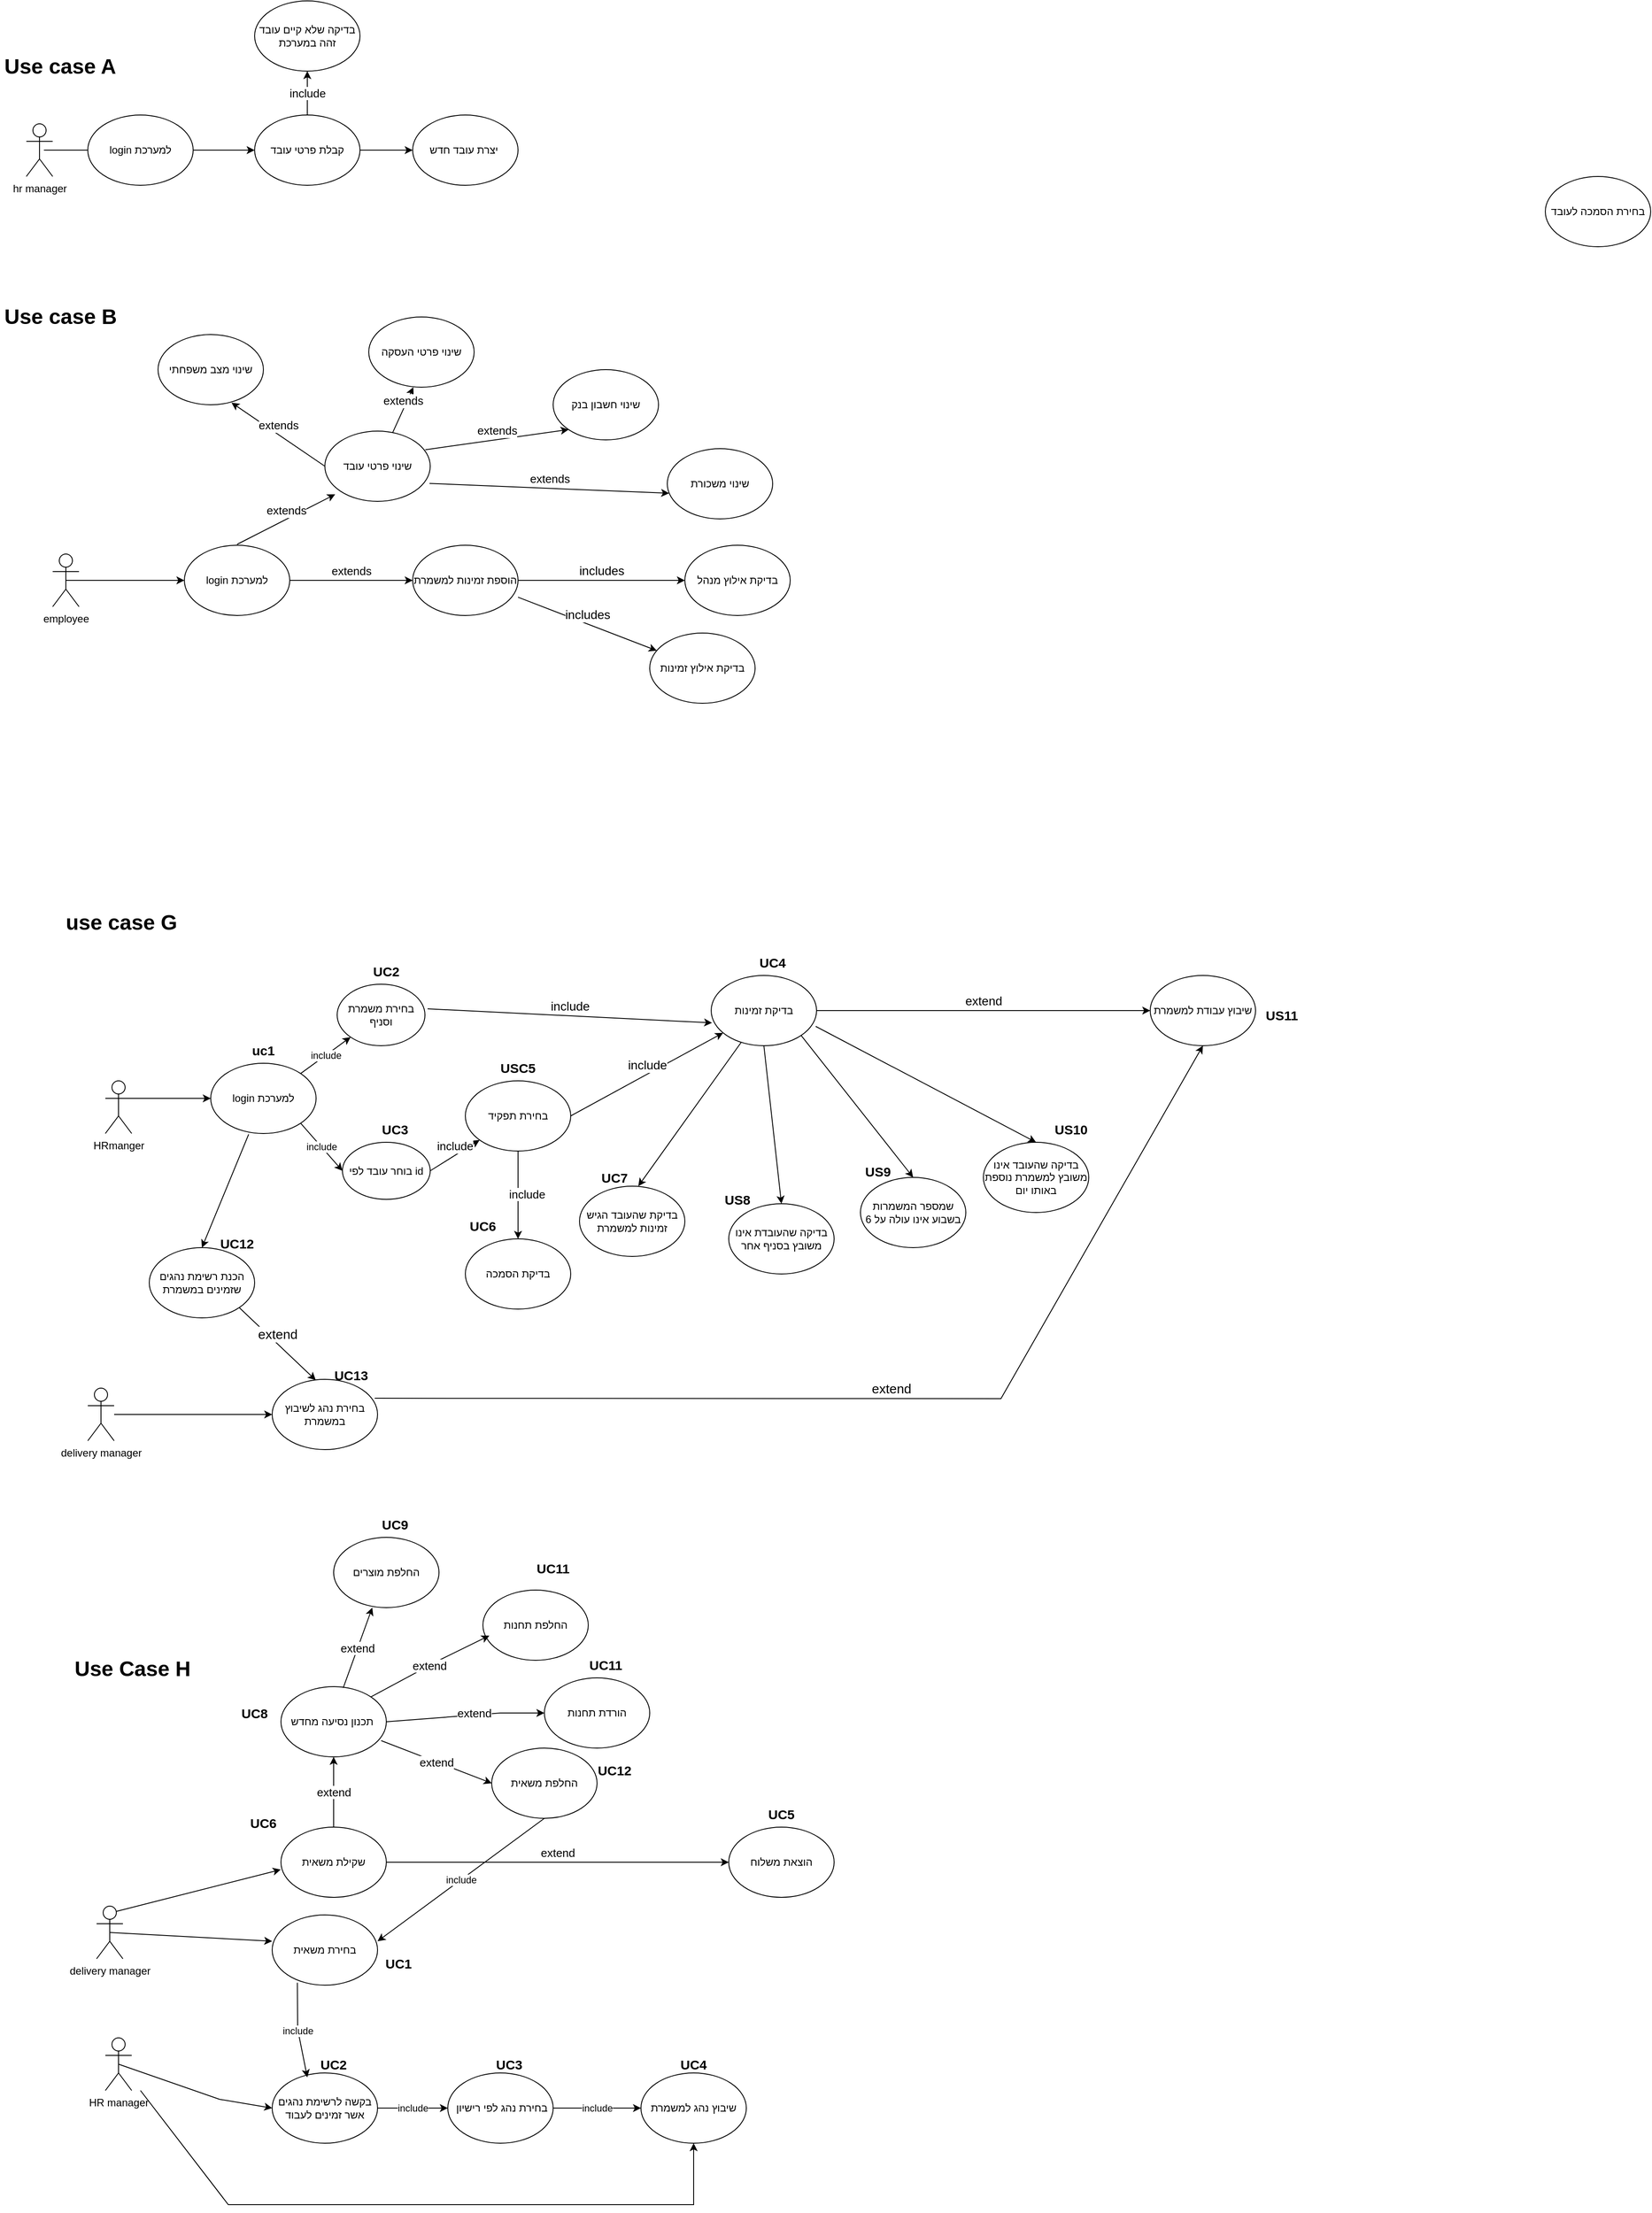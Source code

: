 <mxfile version="21.2.2" type="device">
  <diagram name="‫עמוד-1‬" id="9fCrIvGuDCoZxuhEc6fo">
    <mxGraphModel dx="1290" dy="1750" grid="1" gridSize="10" guides="1" tooltips="1" connect="1" arrows="1" fold="1" page="1" pageScale="1" pageWidth="827" pageHeight="1169" math="0" shadow="0">
      <root>
        <mxCell id="0" />
        <mxCell id="1" parent="0" />
        <mxCell id="LQusZBxUrNY0tpM4PHE5-1" value="HRmanger" style="shape=umlActor;verticalLabelPosition=bottom;verticalAlign=top;html=1;outlineConnect=0;" parent="1" vertex="1">
          <mxGeometry x="120" y="530" width="30" height="60" as="geometry" />
        </mxCell>
        <mxCell id="LQusZBxUrNY0tpM4PHE5-2" value="" style="endArrow=classic;html=1;rounded=0;" parent="1" edge="1">
          <mxGeometry width="50" height="50" relative="1" as="geometry">
            <mxPoint x="140" y="550" as="sourcePoint" />
            <mxPoint x="240" y="550" as="targetPoint" />
          </mxGeometry>
        </mxCell>
        <mxCell id="LQusZBxUrNY0tpM4PHE5-3" value="login למערכת" style="ellipse;whiteSpace=wrap;html=1;" parent="1" vertex="1">
          <mxGeometry x="240" y="510" width="120" height="80" as="geometry" />
        </mxCell>
        <mxCell id="LQusZBxUrNY0tpM4PHE5-5" value="include" style="endArrow=classic;html=1;rounded=0;exitX=1;exitY=1;exitDx=0;exitDy=0;entryX=0;entryY=0.5;entryDx=0;entryDy=0;" parent="1" source="LQusZBxUrNY0tpM4PHE5-3" target="LQusZBxUrNY0tpM4PHE5-8" edge="1">
          <mxGeometry width="50" height="50" relative="1" as="geometry">
            <mxPoint x="460" y="590" as="sourcePoint" />
            <mxPoint x="470" y="550" as="targetPoint" />
          </mxGeometry>
        </mxCell>
        <mxCell id="LQusZBxUrNY0tpM4PHE5-6" value="include" style="endArrow=classic;html=1;rounded=0;exitX=1;exitY=0;exitDx=0;exitDy=0;" parent="1" source="LQusZBxUrNY0tpM4PHE5-3" target="LQusZBxUrNY0tpM4PHE5-7" edge="1">
          <mxGeometry width="50" height="50" relative="1" as="geometry">
            <mxPoint x="342" y="578" as="sourcePoint" />
            <mxPoint x="430" y="630" as="targetPoint" />
          </mxGeometry>
        </mxCell>
        <mxCell id="LQusZBxUrNY0tpM4PHE5-7" value="בחירת משמרת וסניף" style="ellipse;whiteSpace=wrap;html=1;" parent="1" vertex="1">
          <mxGeometry x="384" y="420" width="100" height="70" as="geometry" />
        </mxCell>
        <mxCell id="LQusZBxUrNY0tpM4PHE5-8" value="בוחר עובד לפי id" style="ellipse;whiteSpace=wrap;html=1;" parent="1" vertex="1">
          <mxGeometry x="390" y="600" width="100" height="65" as="geometry" />
        </mxCell>
        <mxCell id="LQusZBxUrNY0tpM4PHE5-11" value="include" style="endArrow=classic;html=1;rounded=0;exitX=1.03;exitY=0.4;exitDx=0;exitDy=0;exitPerimeter=0;entryX=0.008;entryY=0.675;entryDx=0;entryDy=0;entryPerimeter=0;verticalAlign=bottom;fontSize=14;" parent="1" source="LQusZBxUrNY0tpM4PHE5-7" target="LQusZBxUrNY0tpM4PHE5-13" edge="1">
          <mxGeometry x="-0.001" width="50" height="50" relative="1" as="geometry">
            <mxPoint x="580" y="530" as="sourcePoint" />
            <mxPoint x="630" y="490" as="targetPoint" />
            <mxPoint as="offset" />
          </mxGeometry>
        </mxCell>
        <mxCell id="LQusZBxUrNY0tpM4PHE5-13" value="בדיקת זמינות" style="ellipse;whiteSpace=wrap;html=1;" parent="1" vertex="1">
          <mxGeometry x="810" y="410" width="120" height="80" as="geometry" />
        </mxCell>
        <mxCell id="LQusZBxUrNY0tpM4PHE5-16" value="בחירת תפקיד" style="ellipse;whiteSpace=wrap;html=1;" parent="1" vertex="1">
          <mxGeometry x="530" y="530" width="120" height="80" as="geometry" />
        </mxCell>
        <mxCell id="LQusZBxUrNY0tpM4PHE5-17" value="include" style="endArrow=classic;html=1;rounded=0;exitX=0.5;exitY=1;exitDx=0;exitDy=0;entryX=0.5;entryY=0;entryDx=0;entryDy=0;fontSize=13;" parent="1" source="LQusZBxUrNY0tpM4PHE5-16" target="LQusZBxUrNY0tpM4PHE5-18" edge="1">
          <mxGeometry y="10" width="50" height="50" relative="1" as="geometry">
            <mxPoint x="860" y="590" as="sourcePoint" />
            <mxPoint x="930" y="570" as="targetPoint" />
            <mxPoint y="-1" as="offset" />
          </mxGeometry>
        </mxCell>
        <mxCell id="LQusZBxUrNY0tpM4PHE5-18" value="בדיקת הסמכה" style="ellipse;whiteSpace=wrap;html=1;" parent="1" vertex="1">
          <mxGeometry x="530" y="710" width="120" height="80" as="geometry" />
        </mxCell>
        <mxCell id="LQusZBxUrNY0tpM4PHE5-19" value="extend" style="endArrow=classic;html=1;rounded=0;exitX=1;exitY=0.5;exitDx=0;exitDy=0;entryX=0;entryY=0.5;entryDx=0;entryDy=0;fontSize=14;verticalAlign=bottom;" parent="1" source="LQusZBxUrNY0tpM4PHE5-13" target="LQusZBxUrNY0tpM4PHE5-20" edge="1">
          <mxGeometry width="50" height="50" relative="1" as="geometry">
            <mxPoint x="840" y="460" as="sourcePoint" />
            <mxPoint x="1170" y="450" as="targetPoint" />
            <Array as="points">
              <mxPoint x="1070" y="450" />
            </Array>
          </mxGeometry>
        </mxCell>
        <mxCell id="LQusZBxUrNY0tpM4PHE5-20" value="שיבוץ עבודת למשמרת" style="ellipse;whiteSpace=wrap;html=1;" parent="1" vertex="1">
          <mxGeometry x="1310" y="410" width="120" height="80" as="geometry" />
        </mxCell>
        <mxCell id="LQusZBxUrNY0tpM4PHE5-21" value="" style="endArrow=classic;html=1;rounded=0;entryX=0.558;entryY=0;entryDx=0;entryDy=0;entryPerimeter=0;" parent="1" source="LQusZBxUrNY0tpM4PHE5-13" target="LQusZBxUrNY0tpM4PHE5-25" edge="1">
          <mxGeometry width="50" height="50" relative="1" as="geometry">
            <mxPoint x="650" y="500" as="sourcePoint" />
            <mxPoint x="550" y="640" as="targetPoint" />
          </mxGeometry>
        </mxCell>
        <mxCell id="LQusZBxUrNY0tpM4PHE5-22" value="" style="endArrow=classic;html=1;rounded=0;exitX=0.5;exitY=1;exitDx=0;exitDy=0;entryX=0.5;entryY=0;entryDx=0;entryDy=0;" parent="1" source="LQusZBxUrNY0tpM4PHE5-13" target="LQusZBxUrNY0tpM4PHE5-26" edge="1">
          <mxGeometry width="50" height="50" relative="1" as="geometry">
            <mxPoint x="860" y="690" as="sourcePoint" />
            <mxPoint x="670" y="680" as="targetPoint" />
          </mxGeometry>
        </mxCell>
        <mxCell id="LQusZBxUrNY0tpM4PHE5-23" value="" style="endArrow=classic;html=1;rounded=0;exitX=0.992;exitY=0.725;exitDx=0;exitDy=0;entryX=0.5;entryY=0;entryDx=0;entryDy=0;exitPerimeter=0;" parent="1" source="LQusZBxUrNY0tpM4PHE5-13" target="LQusZBxUrNY0tpM4PHE5-28" edge="1">
          <mxGeometry width="50" height="50" relative="1" as="geometry">
            <mxPoint x="860" y="690" as="sourcePoint" />
            <mxPoint x="900" y="640" as="targetPoint" />
          </mxGeometry>
        </mxCell>
        <mxCell id="LQusZBxUrNY0tpM4PHE5-24" value="" style="endArrow=classic;html=1;rounded=0;exitX=1;exitY=1;exitDx=0;exitDy=0;entryX=0.5;entryY=0;entryDx=0;entryDy=0;" parent="1" source="LQusZBxUrNY0tpM4PHE5-13" target="LQusZBxUrNY0tpM4PHE5-27" edge="1">
          <mxGeometry width="50" height="50" relative="1" as="geometry">
            <mxPoint x="860" y="690" as="sourcePoint" />
            <mxPoint x="820" y="670" as="targetPoint" />
          </mxGeometry>
        </mxCell>
        <mxCell id="LQusZBxUrNY0tpM4PHE5-25" value="בדיקת שהעובד הגיש זמינות למשמרת" style="ellipse;whiteSpace=wrap;html=1;" parent="1" vertex="1">
          <mxGeometry x="660" y="650" width="120" height="80" as="geometry" />
        </mxCell>
        <mxCell id="LQusZBxUrNY0tpM4PHE5-26" value="בדיקה שהעובדת אינו משובץ בסניף אחר" style="ellipse;whiteSpace=wrap;html=1;" parent="1" vertex="1">
          <mxGeometry x="830" y="670" width="120" height="80" as="geometry" />
        </mxCell>
        <mxCell id="LQusZBxUrNY0tpM4PHE5-27" value="שמספר המשמרות בשבוע אינו עולה על 6" style="ellipse;whiteSpace=wrap;html=1;" parent="1" vertex="1">
          <mxGeometry x="980" y="640" width="120" height="80" as="geometry" />
        </mxCell>
        <mxCell id="LQusZBxUrNY0tpM4PHE5-28" value="בדיקה שהעובד אינו משובץ למשמרת נוספת באותו יום" style="ellipse;whiteSpace=wrap;html=1;" parent="1" vertex="1">
          <mxGeometry x="1120" y="600" width="120" height="80" as="geometry" />
        </mxCell>
        <mxCell id="LQusZBxUrNY0tpM4PHE5-29" value="include" style="endArrow=classic;html=1;rounded=0;exitX=1;exitY=0.5;exitDx=0;exitDy=0;fontSize=13;verticalAlign=bottom;" parent="1" source="LQusZBxUrNY0tpM4PHE5-8" target="LQusZBxUrNY0tpM4PHE5-16" edge="1">
          <mxGeometry width="50" height="50" relative="1" as="geometry">
            <mxPoint x="510" y="660" as="sourcePoint" />
            <mxPoint x="560" y="610" as="targetPoint" />
          </mxGeometry>
        </mxCell>
        <mxCell id="LQusZBxUrNY0tpM4PHE5-30" value="include" style="endArrow=classic;html=1;rounded=0;exitX=1;exitY=0.5;exitDx=0;exitDy=0;verticalAlign=bottom;fontSize=14;" parent="1" source="LQusZBxUrNY0tpM4PHE5-16" target="LQusZBxUrNY0tpM4PHE5-13" edge="1">
          <mxGeometry x="0.002" width="50" height="50" relative="1" as="geometry">
            <mxPoint x="510" y="660" as="sourcePoint" />
            <mxPoint x="560" y="610" as="targetPoint" />
            <mxPoint as="offset" />
          </mxGeometry>
        </mxCell>
        <mxCell id="LQusZBxUrNY0tpM4PHE5-31" value="delivery manager" style="shape=umlActor;verticalLabelPosition=bottom;verticalAlign=top;html=1;outlineConnect=0;" parent="1" vertex="1">
          <mxGeometry x="100" y="880" width="30" height="60" as="geometry" />
        </mxCell>
        <mxCell id="LQusZBxUrNY0tpM4PHE5-32" value="הכנת רשימת נהגים שזמינים במשמרת" style="ellipse;whiteSpace=wrap;html=1;" parent="1" vertex="1">
          <mxGeometry x="170" y="720" width="120" height="80" as="geometry" />
        </mxCell>
        <mxCell id="LQusZBxUrNY0tpM4PHE5-33" value="" style="endArrow=classic;html=1;rounded=0;entryX=0.5;entryY=0;entryDx=0;entryDy=0;exitX=0.36;exitY=1.012;exitDx=0;exitDy=0;exitPerimeter=0;" parent="1" source="LQusZBxUrNY0tpM4PHE5-3" target="LQusZBxUrNY0tpM4PHE5-32" edge="1">
          <mxGeometry width="50" height="50" relative="1" as="geometry">
            <mxPoint x="440" y="840" as="sourcePoint" />
            <mxPoint x="490" y="790" as="targetPoint" />
          </mxGeometry>
        </mxCell>
        <mxCell id="LQusZBxUrNY0tpM4PHE5-35" value="בחירת נהג לשיבוץ במשמרת" style="ellipse;whiteSpace=wrap;html=1;" parent="1" vertex="1">
          <mxGeometry x="310" y="870" width="120" height="80" as="geometry" />
        </mxCell>
        <mxCell id="LQusZBxUrNY0tpM4PHE5-36" value="" style="endArrow=classic;html=1;rounded=0;entryX=0;entryY=0.5;entryDx=0;entryDy=0;" parent="1" source="LQusZBxUrNY0tpM4PHE5-31" target="LQusZBxUrNY0tpM4PHE5-35" edge="1">
          <mxGeometry width="50" height="50" relative="1" as="geometry">
            <mxPoint x="440" y="820" as="sourcePoint" />
            <mxPoint x="490" y="770" as="targetPoint" />
          </mxGeometry>
        </mxCell>
        <mxCell id="LQusZBxUrNY0tpM4PHE5-37" value="extend" style="endArrow=classic;html=1;rounded=0;exitX=0.973;exitY=0.269;exitDx=0;exitDy=0;exitPerimeter=0;entryX=0.5;entryY=1;entryDx=0;entryDy=0;fontSize=15;verticalAlign=bottom;" parent="1" source="LQusZBxUrNY0tpM4PHE5-35" target="LQusZBxUrNY0tpM4PHE5-20" edge="1">
          <mxGeometry width="50" height="50" relative="1" as="geometry">
            <mxPoint x="440" y="820" as="sourcePoint" />
            <mxPoint x="1210" y="970" as="targetPoint" />
            <Array as="points">
              <mxPoint x="1140" y="892" />
            </Array>
          </mxGeometry>
        </mxCell>
        <mxCell id="LQusZBxUrNY0tpM4PHE5-38" value="extend" style="endArrow=classic;html=1;rounded=0;entryX=0.414;entryY=0.012;entryDx=0;entryDy=0;fontSize=15;verticalAlign=bottom;exitX=1;exitY=1;exitDx=0;exitDy=0;entryPerimeter=0;" parent="1" source="LQusZBxUrNY0tpM4PHE5-32" target="LQusZBxUrNY0tpM4PHE5-35" edge="1">
          <mxGeometry width="50" height="50" relative="1" as="geometry">
            <mxPoint x="230" y="800" as="sourcePoint" />
            <mxPoint x="340" y="770" as="targetPoint" />
          </mxGeometry>
        </mxCell>
        <mxCell id="LQusZBxUrNY0tpM4PHE5-42" value="&lt;h1&gt;use case G&lt;/h1&gt;" style="text;html=1;strokeColor=none;fillColor=none;spacing=5;spacingTop=-20;whiteSpace=wrap;overflow=hidden;rounded=0;" parent="1" vertex="1">
          <mxGeometry x="70" y="330" width="190" height="120" as="geometry" />
        </mxCell>
        <mxCell id="LQusZBxUrNY0tpM4PHE5-44" value="&lt;h1&gt;Use case A&lt;/h1&gt;" style="text;html=1;strokeColor=none;fillColor=none;spacing=5;spacingTop=-20;whiteSpace=wrap;overflow=hidden;rounded=0;" parent="1" vertex="1">
          <mxGeometry y="-645" width="190" height="120" as="geometry" />
        </mxCell>
        <mxCell id="LQusZBxUrNY0tpM4PHE5-45" value="hr manager" style="shape=umlActor;verticalLabelPosition=bottom;verticalAlign=top;html=1;outlineConnect=0;" parent="1" vertex="1">
          <mxGeometry x="30" y="-560" width="30" height="60" as="geometry" />
        </mxCell>
        <mxCell id="LQusZBxUrNY0tpM4PHE5-46" value="" style="endArrow=classic;html=1;rounded=0;" parent="1" edge="1">
          <mxGeometry width="50" height="50" relative="1" as="geometry">
            <mxPoint x="50" y="-530" as="sourcePoint" />
            <mxPoint x="150" y="-530" as="targetPoint" />
          </mxGeometry>
        </mxCell>
        <mxCell id="LQusZBxUrNY0tpM4PHE5-47" value="login למערכת" style="ellipse;whiteSpace=wrap;html=1;" parent="1" vertex="1">
          <mxGeometry x="100" y="-570" width="120" height="80" as="geometry" />
        </mxCell>
        <mxCell id="LQusZBxUrNY0tpM4PHE5-48" value="" style="endArrow=classic;html=1;rounded=0;exitX=1;exitY=0.5;exitDx=0;exitDy=0;entryX=0;entryY=0.5;entryDx=0;entryDy=0;" parent="1" source="LQusZBxUrNY0tpM4PHE5-47" target="LQusZBxUrNY0tpM4PHE5-74" edge="1">
          <mxGeometry width="50" height="50" relative="1" as="geometry">
            <mxPoint x="380" y="-500" as="sourcePoint" />
            <mxPoint x="430" y="-530" as="targetPoint" />
          </mxGeometry>
        </mxCell>
        <mxCell id="LQusZBxUrNY0tpM4PHE5-49" value="יצרת עובד חדש&amp;nbsp;" style="ellipse;whiteSpace=wrap;html=1;" parent="1" vertex="1">
          <mxGeometry x="470" y="-570" width="120" height="80" as="geometry" />
        </mxCell>
        <mxCell id="LQusZBxUrNY0tpM4PHE5-50" value="include" style="endArrow=classic;html=1;rounded=0;exitX=0.5;exitY=0;exitDx=0;exitDy=0;fontSize=13;" parent="1" source="LQusZBxUrNY0tpM4PHE5-74" target="LQusZBxUrNY0tpM4PHE5-51" edge="1">
          <mxGeometry width="50" height="50" relative="1" as="geometry">
            <mxPoint x="380" y="-500" as="sourcePoint" />
            <mxPoint x="430" y="-640" as="targetPoint" />
          </mxGeometry>
        </mxCell>
        <mxCell id="LQusZBxUrNY0tpM4PHE5-51" value="בדיקה שלא קיים עובד זהה במערכת" style="ellipse;whiteSpace=wrap;html=1;" parent="1" vertex="1">
          <mxGeometry x="290" y="-700" width="120" height="80" as="geometry" />
        </mxCell>
        <mxCell id="LQusZBxUrNY0tpM4PHE5-65" value="employee" style="shape=umlActor;verticalLabelPosition=bottom;verticalAlign=top;html=1;outlineConnect=0;" parent="1" vertex="1">
          <mxGeometry x="60" y="-70" width="30" height="60" as="geometry" />
        </mxCell>
        <mxCell id="LQusZBxUrNY0tpM4PHE5-66" value="" style="endArrow=classic;html=1;rounded=0;exitX=0.5;exitY=0.5;exitDx=0;exitDy=0;exitPerimeter=0;entryX=0;entryY=0.5;entryDx=0;entryDy=0;" parent="1" source="LQusZBxUrNY0tpM4PHE5-65" target="LQusZBxUrNY0tpM4PHE5-67" edge="1">
          <mxGeometry width="50" height="50" relative="1" as="geometry">
            <mxPoint x="90" y="10" as="sourcePoint" />
            <mxPoint x="190" y="10" as="targetPoint" />
            <Array as="points" />
          </mxGeometry>
        </mxCell>
        <mxCell id="LQusZBxUrNY0tpM4PHE5-67" value="login למערכת" style="ellipse;whiteSpace=wrap;html=1;" parent="1" vertex="1">
          <mxGeometry x="210" y="-80" width="120" height="80" as="geometry" />
        </mxCell>
        <mxCell id="LQusZBxUrNY0tpM4PHE5-68" value="extends" style="endArrow=classic;html=1;rounded=0;exitX=1;exitY=0.5;exitDx=0;exitDy=0;fontSize=13;verticalAlign=bottom;" parent="1" source="LQusZBxUrNY0tpM4PHE5-67" target="LQusZBxUrNY0tpM4PHE5-69" edge="1">
          <mxGeometry width="50" height="50" relative="1" as="geometry">
            <mxPoint x="450" y="20" as="sourcePoint" />
            <mxPoint x="490" y="-40" as="targetPoint" />
          </mxGeometry>
        </mxCell>
        <mxCell id="LQusZBxUrNY0tpM4PHE5-69" value="הוספת זמינות למשמרת" style="ellipse;whiteSpace=wrap;html=1;" parent="1" vertex="1">
          <mxGeometry x="470" y="-80" width="120" height="80" as="geometry" />
        </mxCell>
        <mxCell id="LQusZBxUrNY0tpM4PHE5-70" value="includes" style="endArrow=classic;html=1;rounded=0;entryX=0;entryY=0.5;entryDx=0;entryDy=0;fontSize=14;horizontal=1;verticalAlign=bottom;exitX=1;exitY=0.5;exitDx=0;exitDy=0;" parent="1" source="LQusZBxUrNY0tpM4PHE5-69" target="LQusZBxUrNY0tpM4PHE5-73" edge="1">
          <mxGeometry width="50" height="50" relative="1" as="geometry">
            <mxPoint x="530" as="sourcePoint" />
            <mxPoint x="530" y="90" as="targetPoint" />
          </mxGeometry>
        </mxCell>
        <mxCell id="LQusZBxUrNY0tpM4PHE5-73" value="בדיקת אילוץ מנהל" style="ellipse;whiteSpace=wrap;html=1;" parent="1" vertex="1">
          <mxGeometry x="780" y="-80" width="120" height="80" as="geometry" />
        </mxCell>
        <mxCell id="LQusZBxUrNY0tpM4PHE5-74" value="קבלת פרטי עובד" style="ellipse;whiteSpace=wrap;html=1;" parent="1" vertex="1">
          <mxGeometry x="290" y="-570" width="120" height="80" as="geometry" />
        </mxCell>
        <mxCell id="LQusZBxUrNY0tpM4PHE5-76" value="" style="endArrow=classic;html=1;rounded=0;exitX=1;exitY=0.5;exitDx=0;exitDy=0;entryX=0;entryY=0.5;entryDx=0;entryDy=0;" parent="1" source="LQusZBxUrNY0tpM4PHE5-74" target="LQusZBxUrNY0tpM4PHE5-49" edge="1">
          <mxGeometry width="50" height="50" relative="1" as="geometry">
            <mxPoint x="530" y="-480" as="sourcePoint" />
            <mxPoint x="580" y="-530" as="targetPoint" />
          </mxGeometry>
        </mxCell>
        <mxCell id="LQusZBxUrNY0tpM4PHE5-82" value="בחירת הסמכה לעובד" style="ellipse;whiteSpace=wrap;html=1;" parent="1" vertex="1">
          <mxGeometry x="1760" y="-500" width="120" height="80" as="geometry" />
        </mxCell>
        <mxCell id="LQusZBxUrNY0tpM4PHE5-85" value="&lt;h1&gt;Use case B&lt;/h1&gt;" style="text;html=1;strokeColor=none;fillColor=none;spacing=5;spacingTop=-20;whiteSpace=wrap;overflow=hidden;rounded=0;" parent="1" vertex="1">
          <mxGeometry y="-360" width="190" height="120" as="geometry" />
        </mxCell>
        <mxCell id="LQusZBxUrNY0tpM4PHE5-86" value="uc1" style="text;html=1;strokeColor=none;fillColor=none;align=center;verticalAlign=middle;whiteSpace=wrap;rounded=0;fontSize=15;fontStyle=1" parent="1" vertex="1">
          <mxGeometry x="270" y="480" width="60" height="30" as="geometry" />
        </mxCell>
        <mxCell id="LQusZBxUrNY0tpM4PHE5-87" value="UC2" style="text;html=1;strokeColor=none;fillColor=none;align=center;verticalAlign=middle;whiteSpace=wrap;rounded=0;fontSize=15;fontStyle=1" parent="1" vertex="1">
          <mxGeometry x="410" y="390" width="60" height="30" as="geometry" />
        </mxCell>
        <mxCell id="LQusZBxUrNY0tpM4PHE5-88" value="UC3" style="text;html=1;strokeColor=none;fillColor=none;align=center;verticalAlign=middle;whiteSpace=wrap;rounded=0;fontSize=15;fontStyle=1" parent="1" vertex="1">
          <mxGeometry x="420" y="570" width="60" height="30" as="geometry" />
        </mxCell>
        <mxCell id="LQusZBxUrNY0tpM4PHE5-89" value="UC4" style="text;html=1;strokeColor=none;fillColor=none;align=center;verticalAlign=middle;whiteSpace=wrap;rounded=0;fontSize=15;fontStyle=1" parent="1" vertex="1">
          <mxGeometry x="850" y="380" width="60" height="30" as="geometry" />
        </mxCell>
        <mxCell id="LQusZBxUrNY0tpM4PHE5-90" value="USC5" style="text;html=1;strokeColor=none;fillColor=none;align=center;verticalAlign=middle;whiteSpace=wrap;rounded=0;fontSize=15;fontStyle=1" parent="1" vertex="1">
          <mxGeometry x="560" y="500" width="60" height="30" as="geometry" />
        </mxCell>
        <mxCell id="LQusZBxUrNY0tpM4PHE5-91" value="UC6" style="text;html=1;strokeColor=none;fillColor=none;align=center;verticalAlign=middle;whiteSpace=wrap;rounded=0;fontSize=15;fontStyle=1" parent="1" vertex="1">
          <mxGeometry x="520" y="680" width="60" height="30" as="geometry" />
        </mxCell>
        <mxCell id="LQusZBxUrNY0tpM4PHE5-92" value="UC7" style="text;html=1;strokeColor=none;fillColor=none;align=center;verticalAlign=middle;whiteSpace=wrap;rounded=0;fontSize=15;fontStyle=1" parent="1" vertex="1">
          <mxGeometry x="670" y="625" width="60" height="30" as="geometry" />
        </mxCell>
        <mxCell id="LQusZBxUrNY0tpM4PHE5-93" value="US8" style="text;html=1;strokeColor=none;fillColor=none;align=center;verticalAlign=middle;whiteSpace=wrap;rounded=0;fontSize=15;fontStyle=1" parent="1" vertex="1">
          <mxGeometry x="810" y="650" width="60" height="30" as="geometry" />
        </mxCell>
        <mxCell id="LQusZBxUrNY0tpM4PHE5-94" value="US9" style="text;html=1;strokeColor=none;fillColor=none;align=center;verticalAlign=middle;whiteSpace=wrap;rounded=0;fontSize=15;fontStyle=1" parent="1" vertex="1">
          <mxGeometry x="970" y="617.5" width="60" height="30" as="geometry" />
        </mxCell>
        <mxCell id="LQusZBxUrNY0tpM4PHE5-95" value="US10" style="text;html=1;strokeColor=none;fillColor=none;align=center;verticalAlign=middle;whiteSpace=wrap;rounded=0;fontSize=15;fontStyle=1" parent="1" vertex="1">
          <mxGeometry x="1190" y="570" width="60" height="30" as="geometry" />
        </mxCell>
        <mxCell id="LQusZBxUrNY0tpM4PHE5-96" value="US11" style="text;html=1;strokeColor=none;fillColor=none;align=center;verticalAlign=middle;whiteSpace=wrap;rounded=0;fontSize=15;fontStyle=1" parent="1" vertex="1">
          <mxGeometry x="1430" y="440" width="60" height="30" as="geometry" />
        </mxCell>
        <mxCell id="LQusZBxUrNY0tpM4PHE5-97" value="UC12" style="text;html=1;strokeColor=none;fillColor=none;align=center;verticalAlign=middle;whiteSpace=wrap;rounded=0;fontSize=15;fontStyle=1" parent="1" vertex="1">
          <mxGeometry x="240" y="700" width="60" height="30" as="geometry" />
        </mxCell>
        <mxCell id="LQusZBxUrNY0tpM4PHE5-98" value="UC13" style="text;html=1;strokeColor=none;fillColor=none;align=center;verticalAlign=middle;whiteSpace=wrap;rounded=0;fontSize=15;fontStyle=1" parent="1" vertex="1">
          <mxGeometry x="370" y="850" width="60" height="30" as="geometry" />
        </mxCell>
        <mxCell id="LQusZBxUrNY0tpM4PHE5-99" value="&lt;h1&gt;Use Case H&lt;/h1&gt;" style="text;html=1;strokeColor=none;fillColor=none;spacing=5;spacingTop=-20;whiteSpace=wrap;overflow=hidden;rounded=0;" parent="1" vertex="1">
          <mxGeometry x="80" y="1180" width="190" height="120" as="geometry" />
        </mxCell>
        <mxCell id="LQusZBxUrNY0tpM4PHE5-100" value="delivery manager" style="shape=umlActor;verticalLabelPosition=bottom;verticalAlign=top;html=1;outlineConnect=0;" parent="1" vertex="1">
          <mxGeometry x="110" y="1470" width="30" height="60" as="geometry" />
        </mxCell>
        <mxCell id="LQusZBxUrNY0tpM4PHE5-102" value="" style="endArrow=classic;html=1;rounded=0;exitX=0.5;exitY=0.5;exitDx=0;exitDy=0;exitPerimeter=0;entryX=0;entryY=0.375;entryDx=0;entryDy=0;entryPerimeter=0;" parent="1" source="LQusZBxUrNY0tpM4PHE5-100" target="LQusZBxUrNY0tpM4PHE5-104" edge="1">
          <mxGeometry width="50" height="50" relative="1" as="geometry">
            <mxPoint x="160" y="1260" as="sourcePoint" />
            <mxPoint x="230" y="1200" as="targetPoint" />
          </mxGeometry>
        </mxCell>
        <mxCell id="LQusZBxUrNY0tpM4PHE5-103" value="" style="endArrow=classic;html=1;rounded=0;exitX=0.75;exitY=0.1;exitDx=0;exitDy=0;exitPerimeter=0;entryX=-0.002;entryY=0.605;entryDx=0;entryDy=0;entryPerimeter=0;" parent="1" source="LQusZBxUrNY0tpM4PHE5-100" target="LQusZBxUrNY0tpM4PHE5-105" edge="1">
          <mxGeometry width="50" height="50" relative="1" as="geometry">
            <mxPoint x="160" y="1260" as="sourcePoint" />
            <mxPoint x="290" y="1100" as="targetPoint" />
          </mxGeometry>
        </mxCell>
        <mxCell id="LQusZBxUrNY0tpM4PHE5-104" value="בחירת משאית" style="ellipse;whiteSpace=wrap;html=1;" parent="1" vertex="1">
          <mxGeometry x="310" y="1480" width="120" height="80" as="geometry" />
        </mxCell>
        <mxCell id="LQusZBxUrNY0tpM4PHE5-105" value="שקילת משאית" style="ellipse;whiteSpace=wrap;html=1;" parent="1" vertex="1">
          <mxGeometry x="320" y="1380" width="120" height="80" as="geometry" />
        </mxCell>
        <mxCell id="LQusZBxUrNY0tpM4PHE5-106" value="extend" style="endArrow=classic;html=1;rounded=0;exitX=1;exitY=0.5;exitDx=0;exitDy=0;fontSize=13;verticalAlign=bottom;" parent="1" source="LQusZBxUrNY0tpM4PHE5-105" target="LQusZBxUrNY0tpM4PHE5-107" edge="1">
          <mxGeometry width="50" height="50" relative="1" as="geometry">
            <mxPoint x="460" y="1380" as="sourcePoint" />
            <mxPoint x="710" y="1250" as="targetPoint" />
          </mxGeometry>
        </mxCell>
        <mxCell id="LQusZBxUrNY0tpM4PHE5-107" value="הוצאת משלוח" style="ellipse;whiteSpace=wrap;html=1;" parent="1" vertex="1">
          <mxGeometry x="830" y="1380" width="120" height="80" as="geometry" />
        </mxCell>
        <mxCell id="LQusZBxUrNY0tpM4PHE5-108" value="extend" style="endArrow=classic;html=1;rounded=0;exitX=0.5;exitY=0;exitDx=0;exitDy=0;fontSize=13;" parent="1" source="LQusZBxUrNY0tpM4PHE5-105" target="LQusZBxUrNY0tpM4PHE5-109" edge="1">
          <mxGeometry width="50" height="50" relative="1" as="geometry">
            <mxPoint x="460" y="1380" as="sourcePoint" />
            <mxPoint x="430" y="1290" as="targetPoint" />
          </mxGeometry>
        </mxCell>
        <mxCell id="LQusZBxUrNY0tpM4PHE5-109" value="תכנון נסיעה מחדש&amp;nbsp;" style="ellipse;whiteSpace=wrap;html=1;" parent="1" vertex="1">
          <mxGeometry x="320" y="1220" width="120" height="80" as="geometry" />
        </mxCell>
        <mxCell id="LQusZBxUrNY0tpM4PHE5-110" value="extend" style="endArrow=classic;html=1;rounded=0;entryX=0;entryY=0.5;entryDx=0;entryDy=0;exitX=0.951;exitY=0.769;exitDx=0;exitDy=0;exitPerimeter=0;fontSize=13;" parent="1" source="LQusZBxUrNY0tpM4PHE5-109" target="LQusZBxUrNY0tpM4PHE5-112" edge="1">
          <mxGeometry width="50" height="50" relative="1" as="geometry">
            <mxPoint x="420" y="1270" as="sourcePoint" />
            <mxPoint x="610" y="1330" as="targetPoint" />
          </mxGeometry>
        </mxCell>
        <mxCell id="LQusZBxUrNY0tpM4PHE5-111" value="extend" style="endArrow=classic;html=1;rounded=0;exitX=1;exitY=0.5;exitDx=0;exitDy=0;fontSize=13;" parent="1" source="LQusZBxUrNY0tpM4PHE5-109" edge="1">
          <mxGeometry x="0.114" y="2" width="50" height="50" relative="1" as="geometry">
            <mxPoint x="460" y="1380" as="sourcePoint" />
            <mxPoint x="620" y="1250" as="targetPoint" />
            <Array as="points">
              <mxPoint x="570" y="1250" />
            </Array>
            <mxPoint as="offset" />
          </mxGeometry>
        </mxCell>
        <mxCell id="LQusZBxUrNY0tpM4PHE5-112" value="החלפת משאית" style="ellipse;whiteSpace=wrap;html=1;" parent="1" vertex="1">
          <mxGeometry x="560" y="1290" width="120" height="80" as="geometry" />
        </mxCell>
        <mxCell id="LQusZBxUrNY0tpM4PHE5-113" value="הורדת תחנות" style="ellipse;whiteSpace=wrap;html=1;" parent="1" vertex="1">
          <mxGeometry x="620" y="1210" width="120" height="80" as="geometry" />
        </mxCell>
        <mxCell id="LQusZBxUrNY0tpM4PHE5-114" value="החלפת תחנות" style="ellipse;whiteSpace=wrap;html=1;" parent="1" vertex="1">
          <mxGeometry x="550" y="1110" width="120" height="80" as="geometry" />
        </mxCell>
        <mxCell id="LQusZBxUrNY0tpM4PHE5-115" value="החלפת מוצרים" style="ellipse;whiteSpace=wrap;html=1;" parent="1" vertex="1">
          <mxGeometry x="380" y="1050" width="120" height="80" as="geometry" />
        </mxCell>
        <mxCell id="LQusZBxUrNY0tpM4PHE5-116" value="extend" style="endArrow=classic;html=1;rounded=0;exitX=0.591;exitY=0.017;exitDx=0;exitDy=0;exitPerimeter=0;fontSize=13;" parent="1" source="LQusZBxUrNY0tpM4PHE5-109" edge="1">
          <mxGeometry width="50" height="50" relative="1" as="geometry">
            <mxPoint x="374" y="1180" as="sourcePoint" />
            <mxPoint x="424" y="1130" as="targetPoint" />
          </mxGeometry>
        </mxCell>
        <mxCell id="LQusZBxUrNY0tpM4PHE5-117" value="extend" style="endArrow=classic;html=1;rounded=0;exitX=1;exitY=0;exitDx=0;exitDy=0;entryX=0.061;entryY=0.774;entryDx=0;entryDy=0;entryPerimeter=0;fontSize=13;" parent="1" source="LQusZBxUrNY0tpM4PHE5-109" edge="1">
          <mxGeometry width="50" height="50" relative="1" as="geometry">
            <mxPoint x="460" y="1380" as="sourcePoint" />
            <mxPoint x="557.32" y="1161.92" as="targetPoint" />
            <Array as="points">
              <mxPoint x="500" y="1190" />
            </Array>
          </mxGeometry>
        </mxCell>
        <mxCell id="LQusZBxUrNY0tpM4PHE5-121" value="בקשה לרשימת נהגים אשר זמינים לעבוד" style="ellipse;whiteSpace=wrap;html=1;" parent="1" vertex="1">
          <mxGeometry x="310" y="1660" width="120" height="80" as="geometry" />
        </mxCell>
        <mxCell id="LQusZBxUrNY0tpM4PHE5-123" value="include" style="endArrow=classic;html=1;rounded=0;exitX=1;exitY=0.5;exitDx=0;exitDy=0;" parent="1" source="LQusZBxUrNY0tpM4PHE5-121" target="LQusZBxUrNY0tpM4PHE5-124" edge="1">
          <mxGeometry width="50" height="50" relative="1" as="geometry">
            <mxPoint x="460" y="1720" as="sourcePoint" />
            <mxPoint x="540" y="1700" as="targetPoint" />
          </mxGeometry>
        </mxCell>
        <mxCell id="LQusZBxUrNY0tpM4PHE5-124" value="&amp;nbsp;בחירת נהג לפי רישיון" style="ellipse;whiteSpace=wrap;html=1;" parent="1" vertex="1">
          <mxGeometry x="510" y="1660" width="120" height="80" as="geometry" />
        </mxCell>
        <mxCell id="LQusZBxUrNY0tpM4PHE5-125" value="שיבוץ נהג למשמרת" style="ellipse;whiteSpace=wrap;html=1;" parent="1" vertex="1">
          <mxGeometry x="730" y="1660" width="120" height="80" as="geometry" />
        </mxCell>
        <mxCell id="LQusZBxUrNY0tpM4PHE5-126" value="include" style="endArrow=classic;html=1;rounded=0;exitX=1;exitY=0.5;exitDx=0;exitDy=0;entryX=0;entryY=0.5;entryDx=0;entryDy=0;" parent="1" source="LQusZBxUrNY0tpM4PHE5-124" target="LQusZBxUrNY0tpM4PHE5-125" edge="1">
          <mxGeometry width="50" height="50" relative="1" as="geometry">
            <mxPoint x="460" y="1720" as="sourcePoint" />
            <mxPoint x="510" y="1670" as="targetPoint" />
          </mxGeometry>
        </mxCell>
        <mxCell id="LQusZBxUrNY0tpM4PHE5-127" value="HR manager" style="shape=umlActor;verticalLabelPosition=bottom;verticalAlign=top;html=1;outlineConnect=0;" parent="1" vertex="1">
          <mxGeometry x="120" y="1620" width="30" height="60" as="geometry" />
        </mxCell>
        <mxCell id="LQusZBxUrNY0tpM4PHE5-128" value="" style="endArrow=classic;html=1;rounded=0;entryX=0;entryY=0.5;entryDx=0;entryDy=0;exitX=0.5;exitY=0.5;exitDx=0;exitDy=0;exitPerimeter=0;" parent="1" source="LQusZBxUrNY0tpM4PHE5-127" target="LQusZBxUrNY0tpM4PHE5-121" edge="1">
          <mxGeometry width="50" height="50" relative="1" as="geometry">
            <mxPoint x="460" y="1550" as="sourcePoint" />
            <mxPoint x="510" y="1500" as="targetPoint" />
            <Array as="points">
              <mxPoint x="250" y="1690" />
            </Array>
          </mxGeometry>
        </mxCell>
        <mxCell id="LQusZBxUrNY0tpM4PHE5-129" value="" style="endArrow=classic;html=1;rounded=0;entryX=0.5;entryY=1;entryDx=0;entryDy=0;" parent="1" target="LQusZBxUrNY0tpM4PHE5-125" edge="1">
          <mxGeometry width="50" height="50" relative="1" as="geometry">
            <mxPoint x="160" y="1680" as="sourcePoint" />
            <mxPoint x="510" y="1500" as="targetPoint" />
            <Array as="points">
              <mxPoint x="260" y="1810" />
              <mxPoint x="790" y="1810" />
            </Array>
          </mxGeometry>
        </mxCell>
        <mxCell id="LQusZBxUrNY0tpM4PHE5-136" value="UC8" style="text;html=1;strokeColor=none;fillColor=none;align=center;verticalAlign=middle;whiteSpace=wrap;rounded=0;fontSize=15;fontStyle=1" parent="1" vertex="1">
          <mxGeometry x="260" y="1235" width="60" height="30" as="geometry" />
        </mxCell>
        <mxCell id="LQusZBxUrNY0tpM4PHE5-138" value="UC9" style="text;html=1;strokeColor=none;fillColor=none;align=center;verticalAlign=middle;whiteSpace=wrap;rounded=0;fontSize=15;fontStyle=1" parent="1" vertex="1">
          <mxGeometry x="420" y="1020" width="60" height="30" as="geometry" />
        </mxCell>
        <mxCell id="LQusZBxUrNY0tpM4PHE5-139" value="UC11" style="text;html=1;strokeColor=none;fillColor=none;align=center;verticalAlign=middle;whiteSpace=wrap;rounded=0;fontSize=15;fontStyle=1" parent="1" vertex="1">
          <mxGeometry x="600" y="1070" width="60" height="30" as="geometry" />
        </mxCell>
        <mxCell id="LQusZBxUrNY0tpM4PHE5-140" value="UC11" style="text;html=1;strokeColor=none;fillColor=none;align=center;verticalAlign=middle;whiteSpace=wrap;rounded=0;fontSize=15;fontStyle=1" parent="1" vertex="1">
          <mxGeometry x="660" y="1180" width="60" height="30" as="geometry" />
        </mxCell>
        <mxCell id="LQusZBxUrNY0tpM4PHE5-141" value="UC12" style="text;html=1;strokeColor=none;fillColor=none;align=center;verticalAlign=middle;whiteSpace=wrap;rounded=0;fontSize=15;fontStyle=1" parent="1" vertex="1">
          <mxGeometry x="670" y="1300" width="60" height="30" as="geometry" />
        </mxCell>
        <mxCell id="LQusZBxUrNY0tpM4PHE5-142" value="UC6" style="text;html=1;strokeColor=none;fillColor=none;align=center;verticalAlign=middle;whiteSpace=wrap;rounded=0;fontSize=15;fontStyle=1" parent="1" vertex="1">
          <mxGeometry x="270" y="1360" width="60" height="30" as="geometry" />
        </mxCell>
        <mxCell id="LQusZBxUrNY0tpM4PHE5-143" value="UC5" style="text;html=1;strokeColor=none;fillColor=none;align=center;verticalAlign=middle;whiteSpace=wrap;rounded=0;fontSize=15;fontStyle=1" parent="1" vertex="1">
          <mxGeometry x="860" y="1350" width="60" height="30" as="geometry" />
        </mxCell>
        <mxCell id="LQusZBxUrNY0tpM4PHE5-144" value="UC1" style="text;html=1;strokeColor=none;fillColor=none;align=center;verticalAlign=middle;whiteSpace=wrap;rounded=0;fontSize=15;fontStyle=1" parent="1" vertex="1">
          <mxGeometry x="424" y="1520" width="60" height="30" as="geometry" />
        </mxCell>
        <mxCell id="LQusZBxUrNY0tpM4PHE5-146" value="UC3" style="text;html=1;strokeColor=none;fillColor=none;align=center;verticalAlign=middle;whiteSpace=wrap;rounded=0;fontSize=15;fontStyle=1" parent="1" vertex="1">
          <mxGeometry x="550" y="1635" width="60" height="30" as="geometry" />
        </mxCell>
        <mxCell id="LQusZBxUrNY0tpM4PHE5-147" value="UC2" style="text;html=1;strokeColor=none;fillColor=none;align=center;verticalAlign=middle;whiteSpace=wrap;rounded=0;fontSize=15;fontStyle=1" parent="1" vertex="1">
          <mxGeometry x="350" y="1635" width="60" height="30" as="geometry" />
        </mxCell>
        <mxCell id="LQusZBxUrNY0tpM4PHE5-148" value="UC4" style="text;html=1;strokeColor=none;fillColor=none;align=center;verticalAlign=middle;whiteSpace=wrap;rounded=0;fontSize=15;fontStyle=1" parent="1" vertex="1">
          <mxGeometry x="760" y="1635" width="60" height="30" as="geometry" />
        </mxCell>
        <mxCell id="uabKmT365Pd-j0PNxJrj-1" value="include" style="endArrow=classic;html=1;rounded=0;entryX=0;entryY=1;entryDx=0;entryDy=0;exitX=0.239;exitY=0.966;exitDx=0;exitDy=0;exitPerimeter=0;" parent="1" source="LQusZBxUrNY0tpM4PHE5-104" target="LQusZBxUrNY0tpM4PHE5-147" edge="1">
          <mxGeometry width="50" height="50" relative="1" as="geometry">
            <mxPoint x="640" y="1710" as="sourcePoint" />
            <mxPoint x="740" y="1710" as="targetPoint" />
            <Array as="points">
              <mxPoint x="339" y="1610" />
            </Array>
          </mxGeometry>
        </mxCell>
        <mxCell id="uabKmT365Pd-j0PNxJrj-2" value="include" style="endArrow=classic;html=1;rounded=0;exitX=0.5;exitY=1;exitDx=0;exitDy=0;" parent="1" source="LQusZBxUrNY0tpM4PHE5-112" edge="1">
          <mxGeometry width="50" height="50" relative="1" as="geometry">
            <mxPoint x="640" y="1710" as="sourcePoint" />
            <mxPoint x="430" y="1510" as="targetPoint" />
          </mxGeometry>
        </mxCell>
        <mxCell id="-FKDV-IX9PQVtj5X0NNr-1" value="שינוי פרטי עובד" style="ellipse;whiteSpace=wrap;html=1;" parent="1" vertex="1">
          <mxGeometry x="370" y="-210" width="120" height="80" as="geometry" />
        </mxCell>
        <mxCell id="-FKDV-IX9PQVtj5X0NNr-3" value="extends" style="endArrow=classic;html=1;rounded=0;exitX=1;exitY=0.5;exitDx=0;exitDy=0;fontSize=13;verticalAlign=bottom;entryX=0.098;entryY=0.9;entryDx=0;entryDy=0;entryPerimeter=0;" parent="1" target="-FKDV-IX9PQVtj5X0NNr-1" edge="1">
          <mxGeometry width="50" height="50" relative="1" as="geometry">
            <mxPoint x="270" y="-81" as="sourcePoint" />
            <mxPoint x="410" y="-81" as="targetPoint" />
          </mxGeometry>
        </mxCell>
        <mxCell id="-FKDV-IX9PQVtj5X0NNr-6" value="שינוי חשבון בנק" style="ellipse;whiteSpace=wrap;html=1;" parent="1" vertex="1">
          <mxGeometry x="630" y="-280" width="120" height="80" as="geometry" />
        </mxCell>
        <mxCell id="-FKDV-IX9PQVtj5X0NNr-7" value="extends" style="endArrow=classic;html=1;rounded=0;exitX=0.953;exitY=0.265;exitDx=0;exitDy=0;fontSize=13;verticalAlign=bottom;entryX=0;entryY=1;entryDx=0;entryDy=0;exitPerimeter=0;" parent="1" source="-FKDV-IX9PQVtj5X0NNr-1" target="-FKDV-IX9PQVtj5X0NNr-6" edge="1">
          <mxGeometry width="50" height="50" relative="1" as="geometry">
            <mxPoint x="280" y="-71" as="sourcePoint" />
            <mxPoint x="392" y="-128" as="targetPoint" />
          </mxGeometry>
        </mxCell>
        <mxCell id="-FKDV-IX9PQVtj5X0NNr-8" value="שינוי פרטי העסקה" style="ellipse;whiteSpace=wrap;html=1;" parent="1" vertex="1">
          <mxGeometry x="420" y="-340" width="120" height="80" as="geometry" />
        </mxCell>
        <mxCell id="-FKDV-IX9PQVtj5X0NNr-10" value="שינוי משכורת" style="ellipse;whiteSpace=wrap;html=1;" parent="1" vertex="1">
          <mxGeometry x="760" y="-190" width="120" height="80" as="geometry" />
        </mxCell>
        <mxCell id="-FKDV-IX9PQVtj5X0NNr-11" value="שינוי מצב משפחתי" style="ellipse;whiteSpace=wrap;html=1;" parent="1" vertex="1">
          <mxGeometry x="180" y="-320" width="120" height="80" as="geometry" />
        </mxCell>
        <mxCell id="-FKDV-IX9PQVtj5X0NNr-13" value="extends" style="endArrow=classic;html=1;rounded=0;fontSize=13;verticalAlign=bottom;entryX=0.423;entryY=1;entryDx=0;entryDy=0;entryPerimeter=0;" parent="1" source="-FKDV-IX9PQVtj5X0NNr-1" target="-FKDV-IX9PQVtj5X0NNr-8" edge="1">
          <mxGeometry width="50" height="50" relative="1" as="geometry">
            <mxPoint x="504" y="-169" as="sourcePoint" />
            <mxPoint x="668" y="-192" as="targetPoint" />
          </mxGeometry>
        </mxCell>
        <mxCell id="-FKDV-IX9PQVtj5X0NNr-14" value="extends" style="endArrow=classic;html=1;rounded=0;exitX=0;exitY=0.5;exitDx=0;exitDy=0;fontSize=13;verticalAlign=bottom;entryX=0.697;entryY=0.97;entryDx=0;entryDy=0;entryPerimeter=0;" parent="1" source="-FKDV-IX9PQVtj5X0NNr-1" target="-FKDV-IX9PQVtj5X0NNr-11" edge="1">
          <mxGeometry width="50" height="50" relative="1" as="geometry">
            <mxPoint x="256" y="-200" as="sourcePoint" />
            <mxPoint x="420" y="-223" as="targetPoint" />
          </mxGeometry>
        </mxCell>
        <mxCell id="-FKDV-IX9PQVtj5X0NNr-15" value="extends" style="endArrow=classic;html=1;rounded=0;exitX=0.993;exitY=0.745;exitDx=0;exitDy=0;fontSize=13;verticalAlign=bottom;entryX=0.017;entryY=0.635;entryDx=0;entryDy=0;exitPerimeter=0;entryPerimeter=0;" parent="1" source="-FKDV-IX9PQVtj5X0NNr-1" target="-FKDV-IX9PQVtj5X0NNr-10" edge="1">
          <mxGeometry width="50" height="50" relative="1" as="geometry">
            <mxPoint x="524" y="-149" as="sourcePoint" />
            <mxPoint x="688" y="-172" as="targetPoint" />
          </mxGeometry>
        </mxCell>
        <mxCell id="-FKDV-IX9PQVtj5X0NNr-16" value="בדיקת אילוץ זמינות" style="ellipse;whiteSpace=wrap;html=1;" parent="1" vertex="1">
          <mxGeometry x="740" y="20" width="120" height="80" as="geometry" />
        </mxCell>
        <mxCell id="-FKDV-IX9PQVtj5X0NNr-17" value="includes" style="endArrow=classic;html=1;rounded=0;fontSize=14;horizontal=1;verticalAlign=bottom;exitX=1;exitY=0.74;exitDx=0;exitDy=0;exitPerimeter=0;" parent="1" source="LQusZBxUrNY0tpM4PHE5-69" target="-FKDV-IX9PQVtj5X0NNr-16" edge="1">
          <mxGeometry width="50" height="50" relative="1" as="geometry">
            <mxPoint x="620" y="-20" as="sourcePoint" />
            <mxPoint x="810" y="-20" as="targetPoint" />
          </mxGeometry>
        </mxCell>
      </root>
    </mxGraphModel>
  </diagram>
</mxfile>
